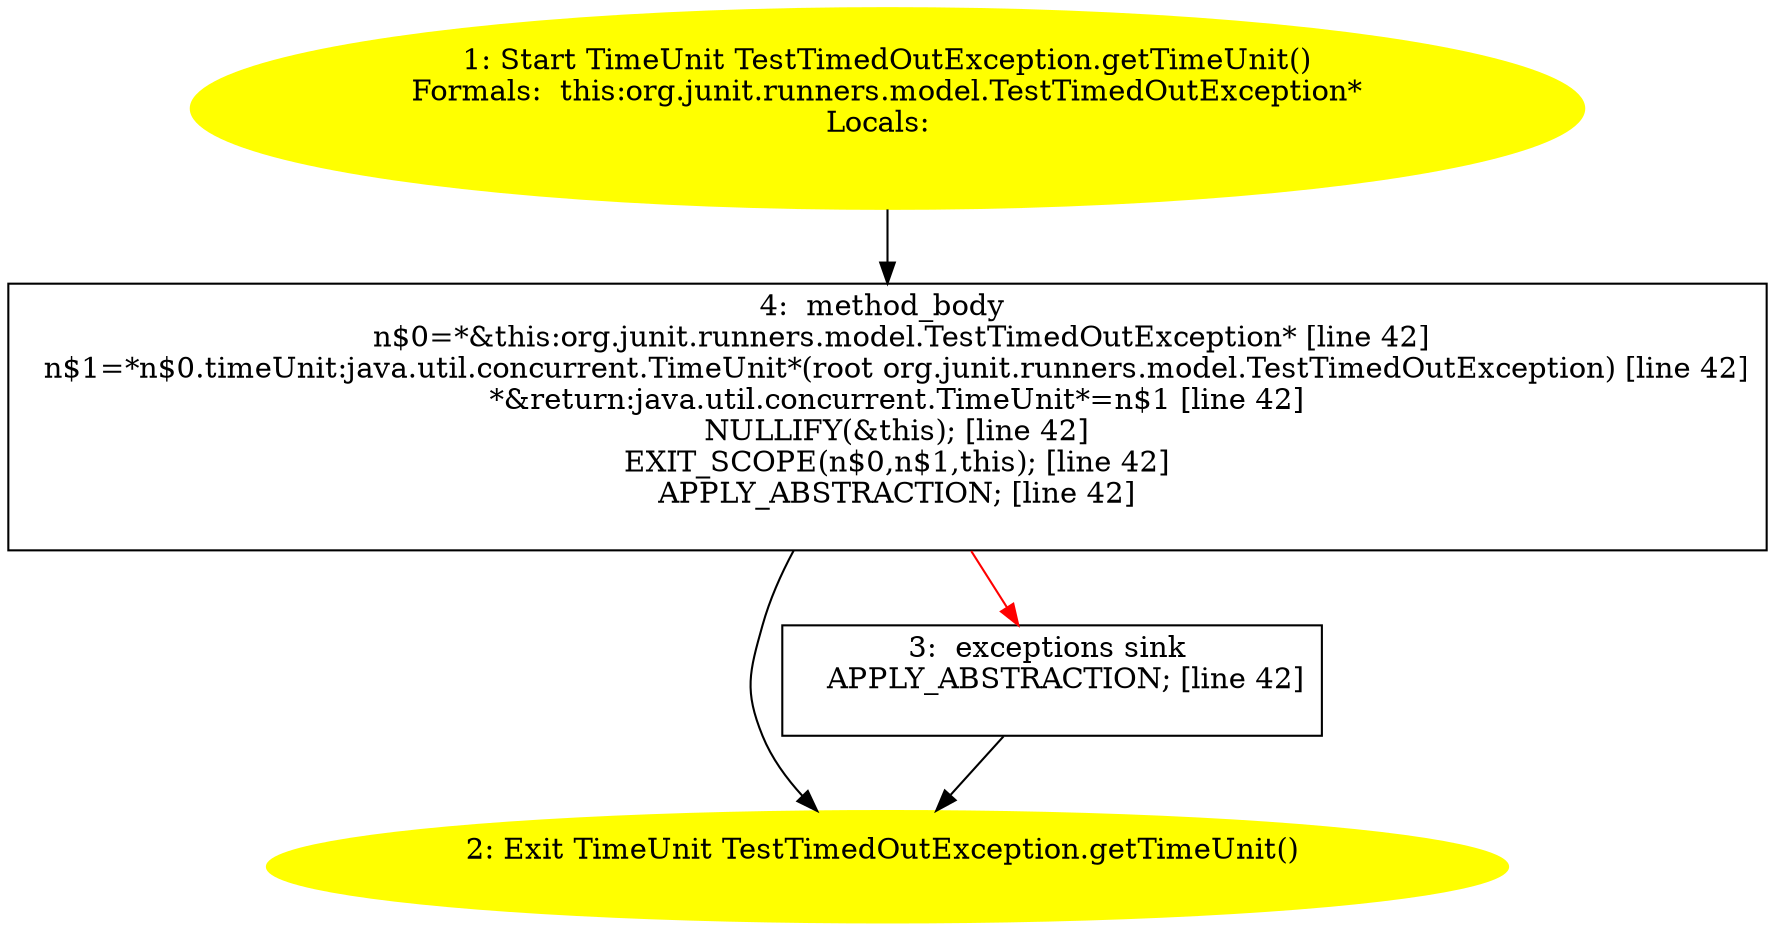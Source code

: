 /* @generated */
digraph cfg {
"org.junit.runners.model.TestTimedOutException.getTimeUnit():java.util.concurrent.TimeUnit.50b3043c8ccddcd80e4d5845d4e8b466_1" [label="1: Start TimeUnit TestTimedOutException.getTimeUnit()\nFormals:  this:org.junit.runners.model.TestTimedOutException*\nLocals:  \n  " color=yellow style=filled]
	

	 "org.junit.runners.model.TestTimedOutException.getTimeUnit():java.util.concurrent.TimeUnit.50b3043c8ccddcd80e4d5845d4e8b466_1" -> "org.junit.runners.model.TestTimedOutException.getTimeUnit():java.util.concurrent.TimeUnit.50b3043c8ccddcd80e4d5845d4e8b466_4" ;
"org.junit.runners.model.TestTimedOutException.getTimeUnit():java.util.concurrent.TimeUnit.50b3043c8ccddcd80e4d5845d4e8b466_2" [label="2: Exit TimeUnit TestTimedOutException.getTimeUnit() \n  " color=yellow style=filled]
	

"org.junit.runners.model.TestTimedOutException.getTimeUnit():java.util.concurrent.TimeUnit.50b3043c8ccddcd80e4d5845d4e8b466_3" [label="3:  exceptions sink \n   APPLY_ABSTRACTION; [line 42]\n " shape="box"]
	

	 "org.junit.runners.model.TestTimedOutException.getTimeUnit():java.util.concurrent.TimeUnit.50b3043c8ccddcd80e4d5845d4e8b466_3" -> "org.junit.runners.model.TestTimedOutException.getTimeUnit():java.util.concurrent.TimeUnit.50b3043c8ccddcd80e4d5845d4e8b466_2" ;
"org.junit.runners.model.TestTimedOutException.getTimeUnit():java.util.concurrent.TimeUnit.50b3043c8ccddcd80e4d5845d4e8b466_4" [label="4:  method_body \n   n$0=*&this:org.junit.runners.model.TestTimedOutException* [line 42]\n  n$1=*n$0.timeUnit:java.util.concurrent.TimeUnit*(root org.junit.runners.model.TestTimedOutException) [line 42]\n  *&return:java.util.concurrent.TimeUnit*=n$1 [line 42]\n  NULLIFY(&this); [line 42]\n  EXIT_SCOPE(n$0,n$1,this); [line 42]\n  APPLY_ABSTRACTION; [line 42]\n " shape="box"]
	

	 "org.junit.runners.model.TestTimedOutException.getTimeUnit():java.util.concurrent.TimeUnit.50b3043c8ccddcd80e4d5845d4e8b466_4" -> "org.junit.runners.model.TestTimedOutException.getTimeUnit():java.util.concurrent.TimeUnit.50b3043c8ccddcd80e4d5845d4e8b466_2" ;
	 "org.junit.runners.model.TestTimedOutException.getTimeUnit():java.util.concurrent.TimeUnit.50b3043c8ccddcd80e4d5845d4e8b466_4" -> "org.junit.runners.model.TestTimedOutException.getTimeUnit():java.util.concurrent.TimeUnit.50b3043c8ccddcd80e4d5845d4e8b466_3" [color="red" ];
}
